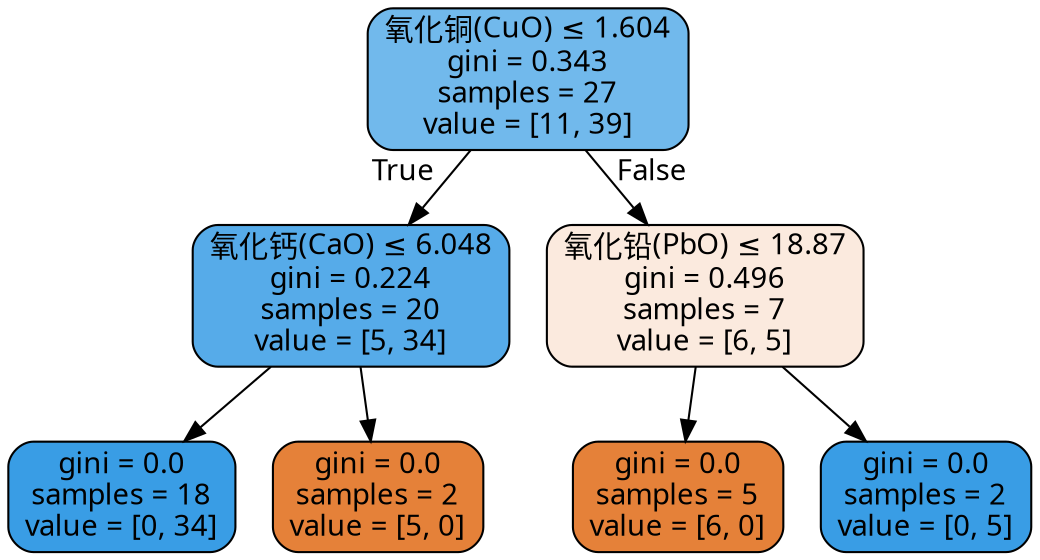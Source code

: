 digraph Tree {
node [shape=box, style="filled, rounded", color="black", fontname="DengXian"] ;
edge [fontname="DengXian"] ;
0 [label=<氧化铜(CuO) &le; 1.604<br/>gini = 0.343<br/>samples = 27<br/>value = [11, 39]>, fillcolor="#71b9ec"] ;
1 [label=<氧化钙(CaO) &le; 6.048<br/>gini = 0.224<br/>samples = 20<br/>value = [5, 34]>, fillcolor="#56abe9"] ;
0 -> 1 [labeldistance=2.5, labelangle=45, headlabel="True"] ;
2 [label=<gini = 0.0<br/>samples = 18<br/>value = [0, 34]>, fillcolor="#399de5"] ;
1 -> 2 ;
3 [label=<gini = 0.0<br/>samples = 2<br/>value = [5, 0]>, fillcolor="#e58139"] ;
1 -> 3 ;
4 [label=<氧化铅(PbO) &le; 18.87<br/>gini = 0.496<br/>samples = 7<br/>value = [6, 5]>, fillcolor="#fbeade"] ;
0 -> 4 [labeldistance=2.5, labelangle=-45, headlabel="False"] ;
5 [label=<gini = 0.0<br/>samples = 5<br/>value = [6, 0]>, fillcolor="#e58139"] ;
4 -> 5 ;
6 [label=<gini = 0.0<br/>samples = 2<br/>value = [0, 5]>, fillcolor="#399de5"] ;
4 -> 6 ;
}